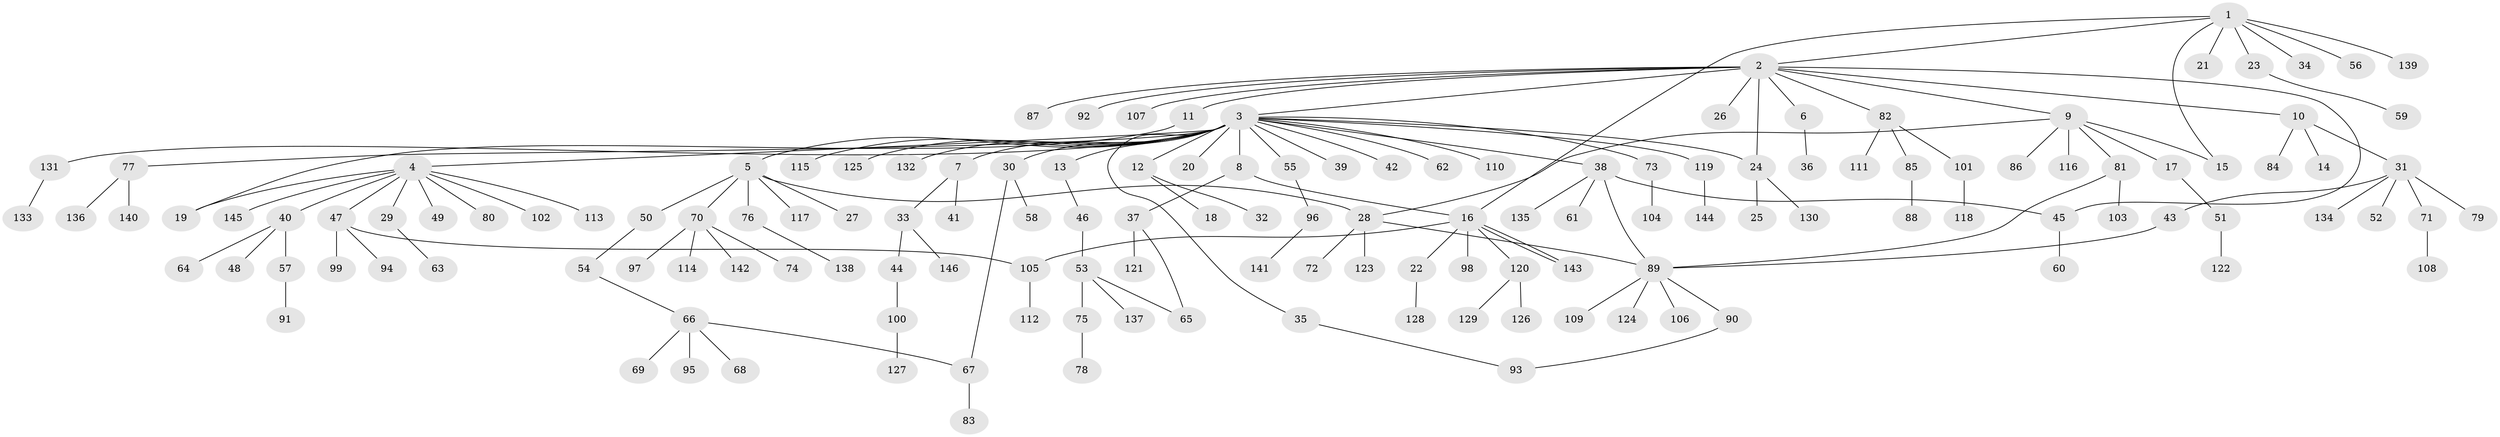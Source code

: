 // Generated by graph-tools (version 1.1) at 2025/48/03/09/25 04:48:02]
// undirected, 146 vertices, 159 edges
graph export_dot {
graph [start="1"]
  node [color=gray90,style=filled];
  1;
  2;
  3;
  4;
  5;
  6;
  7;
  8;
  9;
  10;
  11;
  12;
  13;
  14;
  15;
  16;
  17;
  18;
  19;
  20;
  21;
  22;
  23;
  24;
  25;
  26;
  27;
  28;
  29;
  30;
  31;
  32;
  33;
  34;
  35;
  36;
  37;
  38;
  39;
  40;
  41;
  42;
  43;
  44;
  45;
  46;
  47;
  48;
  49;
  50;
  51;
  52;
  53;
  54;
  55;
  56;
  57;
  58;
  59;
  60;
  61;
  62;
  63;
  64;
  65;
  66;
  67;
  68;
  69;
  70;
  71;
  72;
  73;
  74;
  75;
  76;
  77;
  78;
  79;
  80;
  81;
  82;
  83;
  84;
  85;
  86;
  87;
  88;
  89;
  90;
  91;
  92;
  93;
  94;
  95;
  96;
  97;
  98;
  99;
  100;
  101;
  102;
  103;
  104;
  105;
  106;
  107;
  108;
  109;
  110;
  111;
  112;
  113;
  114;
  115;
  116;
  117;
  118;
  119;
  120;
  121;
  122;
  123;
  124;
  125;
  126;
  127;
  128;
  129;
  130;
  131;
  132;
  133;
  134;
  135;
  136;
  137;
  138;
  139;
  140;
  141;
  142;
  143;
  144;
  145;
  146;
  1 -- 2;
  1 -- 15;
  1 -- 16;
  1 -- 21;
  1 -- 23;
  1 -- 34;
  1 -- 56;
  1 -- 139;
  2 -- 3;
  2 -- 6;
  2 -- 9;
  2 -- 10;
  2 -- 11;
  2 -- 24;
  2 -- 26;
  2 -- 45;
  2 -- 82;
  2 -- 87;
  2 -- 92;
  2 -- 107;
  3 -- 4;
  3 -- 5;
  3 -- 7;
  3 -- 8;
  3 -- 12;
  3 -- 13;
  3 -- 20;
  3 -- 24;
  3 -- 30;
  3 -- 35;
  3 -- 38;
  3 -- 39;
  3 -- 42;
  3 -- 55;
  3 -- 62;
  3 -- 73;
  3 -- 77;
  3 -- 110;
  3 -- 115;
  3 -- 119;
  3 -- 125;
  3 -- 131;
  3 -- 132;
  4 -- 19;
  4 -- 29;
  4 -- 40;
  4 -- 47;
  4 -- 49;
  4 -- 80;
  4 -- 102;
  4 -- 113;
  4 -- 145;
  5 -- 27;
  5 -- 28;
  5 -- 50;
  5 -- 70;
  5 -- 76;
  5 -- 117;
  6 -- 36;
  7 -- 33;
  7 -- 41;
  8 -- 16;
  8 -- 37;
  9 -- 15;
  9 -- 17;
  9 -- 28;
  9 -- 81;
  9 -- 86;
  9 -- 116;
  10 -- 14;
  10 -- 31;
  10 -- 84;
  11 -- 19;
  12 -- 18;
  12 -- 32;
  13 -- 46;
  16 -- 22;
  16 -- 98;
  16 -- 105;
  16 -- 120;
  16 -- 143;
  16 -- 143;
  17 -- 51;
  22 -- 128;
  23 -- 59;
  24 -- 25;
  24 -- 130;
  28 -- 72;
  28 -- 89;
  28 -- 123;
  29 -- 63;
  30 -- 58;
  30 -- 67;
  31 -- 43;
  31 -- 52;
  31 -- 71;
  31 -- 79;
  31 -- 134;
  33 -- 44;
  33 -- 146;
  35 -- 93;
  37 -- 65;
  37 -- 121;
  38 -- 45;
  38 -- 61;
  38 -- 89;
  38 -- 135;
  40 -- 48;
  40 -- 57;
  40 -- 64;
  43 -- 89;
  44 -- 100;
  45 -- 60;
  46 -- 53;
  47 -- 94;
  47 -- 99;
  47 -- 105;
  50 -- 54;
  51 -- 122;
  53 -- 65;
  53 -- 75;
  53 -- 137;
  54 -- 66;
  55 -- 96;
  57 -- 91;
  66 -- 67;
  66 -- 68;
  66 -- 69;
  66 -- 95;
  67 -- 83;
  70 -- 74;
  70 -- 97;
  70 -- 114;
  70 -- 142;
  71 -- 108;
  73 -- 104;
  75 -- 78;
  76 -- 138;
  77 -- 136;
  77 -- 140;
  81 -- 89;
  81 -- 103;
  82 -- 85;
  82 -- 101;
  82 -- 111;
  85 -- 88;
  89 -- 90;
  89 -- 106;
  89 -- 109;
  89 -- 124;
  90 -- 93;
  96 -- 141;
  100 -- 127;
  101 -- 118;
  105 -- 112;
  119 -- 144;
  120 -- 126;
  120 -- 129;
  131 -- 133;
}
